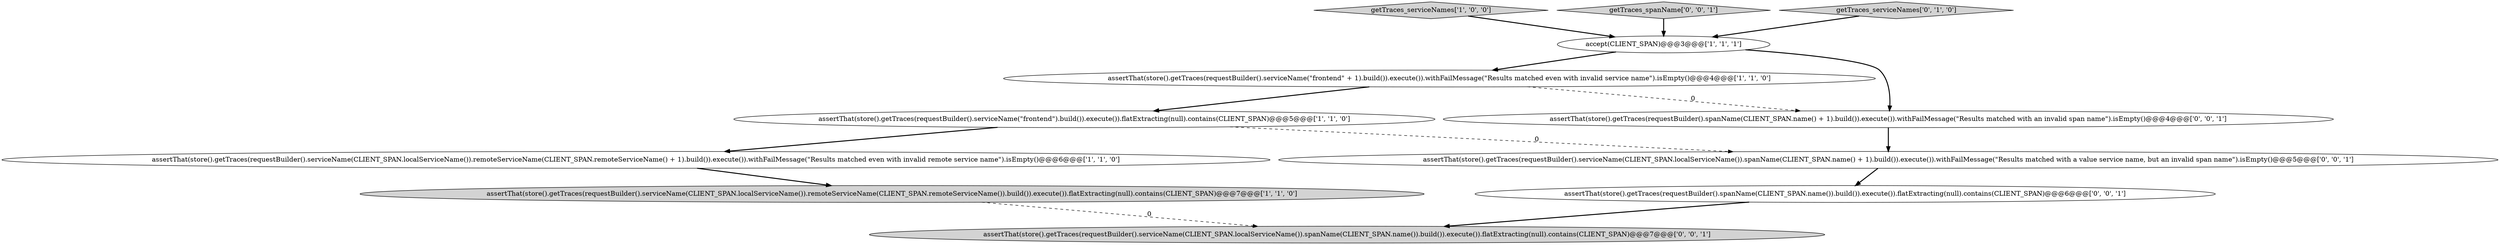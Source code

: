 digraph {
11 [style = filled, label = "assertThat(store().getTraces(requestBuilder().serviceName(CLIENT_SPAN.localServiceName()).spanName(CLIENT_SPAN.name()).build()).execute()).flatExtracting(null).contains(CLIENT_SPAN)@@@7@@@['0', '0', '1']", fillcolor = lightgray, shape = ellipse image = "AAA0AAABBB3BBB"];
0 [style = filled, label = "assertThat(store().getTraces(requestBuilder().serviceName(\"frontend\" + 1).build()).execute()).withFailMessage(\"Results matched even with invalid service name\").isEmpty()@@@4@@@['1', '1', '0']", fillcolor = white, shape = ellipse image = "AAA0AAABBB1BBB"];
3 [style = filled, label = "assertThat(store().getTraces(requestBuilder().serviceName(CLIENT_SPAN.localServiceName()).remoteServiceName(CLIENT_SPAN.remoteServiceName() + 1).build()).execute()).withFailMessage(\"Results matched even with invalid remote service name\").isEmpty()@@@6@@@['1', '1', '0']", fillcolor = white, shape = ellipse image = "AAA0AAABBB1BBB"];
8 [style = filled, label = "assertThat(store().getTraces(requestBuilder().serviceName(CLIENT_SPAN.localServiceName()).spanName(CLIENT_SPAN.name() + 1).build()).execute()).withFailMessage(\"Results matched with a value service name, but an invalid span name\").isEmpty()@@@5@@@['0', '0', '1']", fillcolor = white, shape = ellipse image = "AAA0AAABBB3BBB"];
4 [style = filled, label = "assertThat(store().getTraces(requestBuilder().serviceName(\"frontend\").build()).execute()).flatExtracting(null).contains(CLIENT_SPAN)@@@5@@@['1', '1', '0']", fillcolor = white, shape = ellipse image = "AAA0AAABBB1BBB"];
1 [style = filled, label = "accept(CLIENT_SPAN)@@@3@@@['1', '1', '1']", fillcolor = white, shape = ellipse image = "AAA0AAABBB1BBB"];
5 [style = filled, label = "getTraces_serviceNames['1', '0', '0']", fillcolor = lightgray, shape = diamond image = "AAA0AAABBB1BBB"];
7 [style = filled, label = "assertThat(store().getTraces(requestBuilder().spanName(CLIENT_SPAN.name() + 1).build()).execute()).withFailMessage(\"Results matched with an invalid span name\").isEmpty()@@@4@@@['0', '0', '1']", fillcolor = white, shape = ellipse image = "AAA0AAABBB3BBB"];
9 [style = filled, label = "getTraces_spanName['0', '0', '1']", fillcolor = lightgray, shape = diamond image = "AAA0AAABBB3BBB"];
10 [style = filled, label = "assertThat(store().getTraces(requestBuilder().spanName(CLIENT_SPAN.name()).build()).execute()).flatExtracting(null).contains(CLIENT_SPAN)@@@6@@@['0', '0', '1']", fillcolor = white, shape = ellipse image = "AAA0AAABBB3BBB"];
6 [style = filled, label = "getTraces_serviceNames['0', '1', '0']", fillcolor = lightgray, shape = diamond image = "AAA0AAABBB2BBB"];
2 [style = filled, label = "assertThat(store().getTraces(requestBuilder().serviceName(CLIENT_SPAN.localServiceName()).remoteServiceName(CLIENT_SPAN.remoteServiceName()).build()).execute()).flatExtracting(null).contains(CLIENT_SPAN)@@@7@@@['1', '1', '0']", fillcolor = lightgray, shape = ellipse image = "AAA0AAABBB1BBB"];
6->1 [style = bold, label=""];
4->3 [style = bold, label=""];
5->1 [style = bold, label=""];
8->10 [style = bold, label=""];
2->11 [style = dashed, label="0"];
1->0 [style = bold, label=""];
3->2 [style = bold, label=""];
9->1 [style = bold, label=""];
0->7 [style = dashed, label="0"];
7->8 [style = bold, label=""];
0->4 [style = bold, label=""];
1->7 [style = bold, label=""];
4->8 [style = dashed, label="0"];
10->11 [style = bold, label=""];
}
